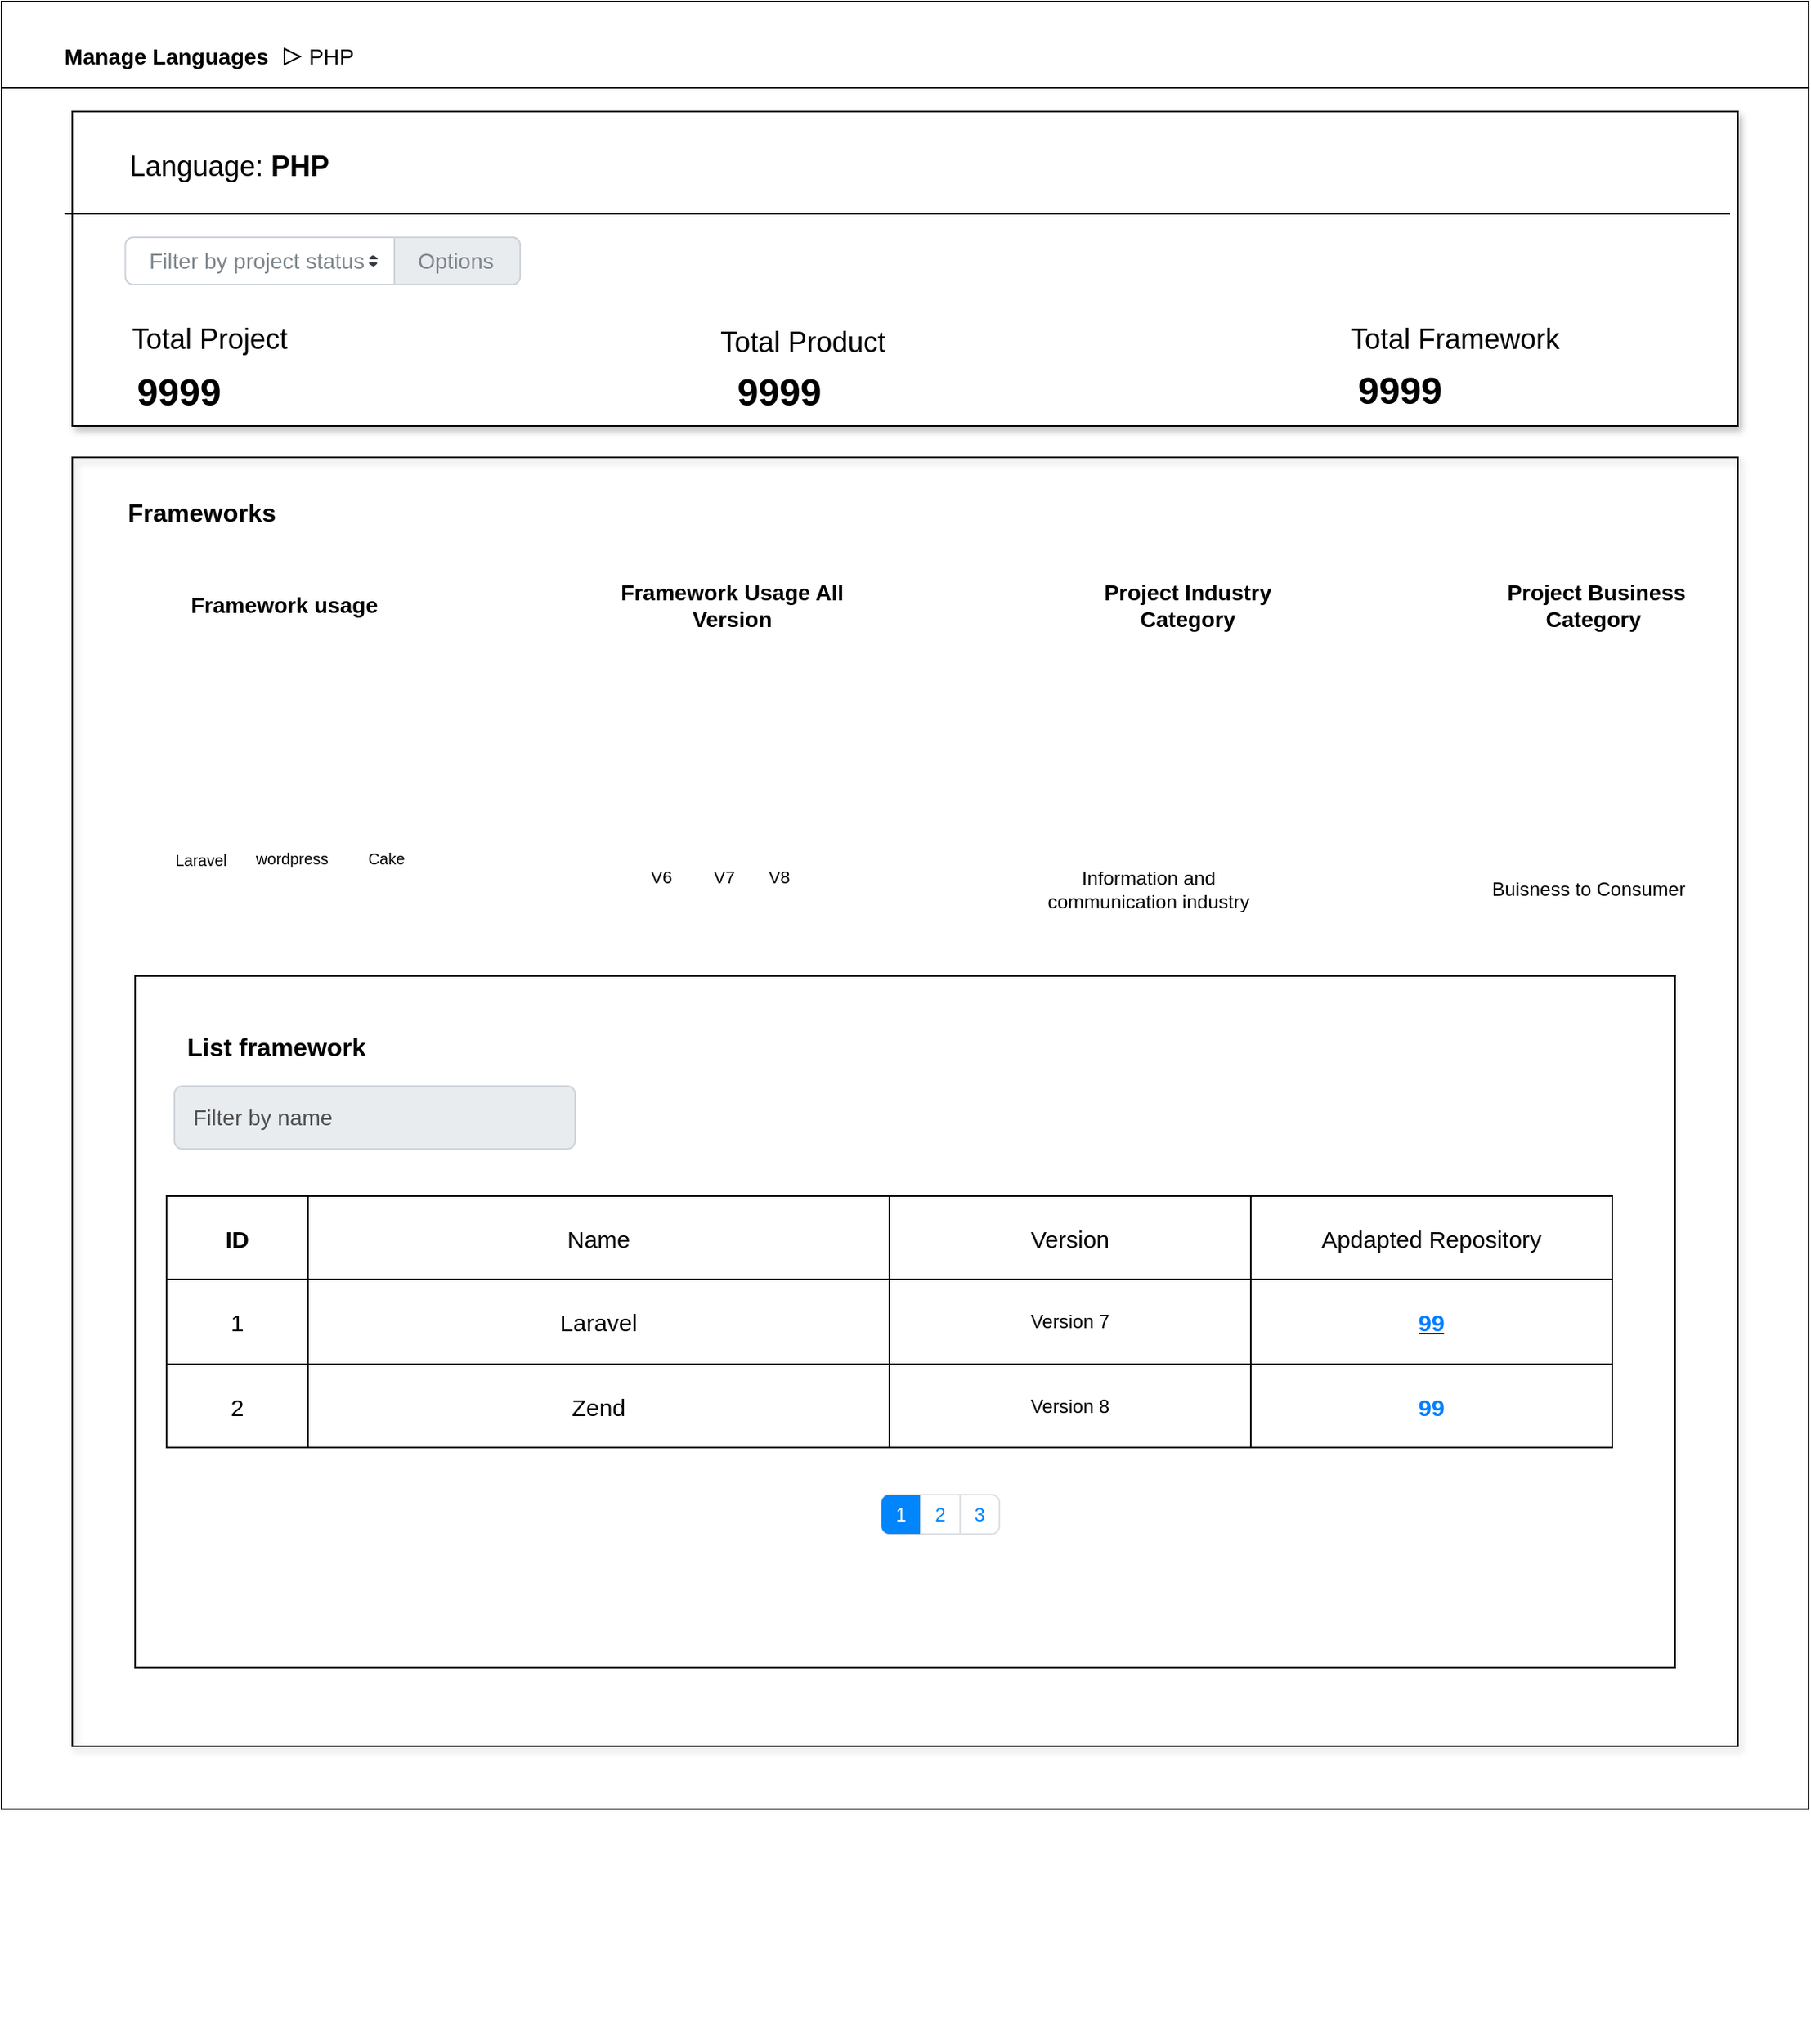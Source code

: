 <mxfile version="17.4.2" type="github">
  <diagram id="MsdERdWF8fqu_pF5vMwh" name="Page-1">
    <mxGraphModel dx="2454" dy="2101" grid="1" gridSize="10" guides="1" tooltips="1" connect="1" arrows="1" fold="1" page="1" pageScale="1" pageWidth="850" pageHeight="1100" math="0" shadow="0">
      <root>
        <mxCell id="0" />
        <mxCell id="1" parent="0" />
        <mxCell id="JQXj3KJYAm5jc1gMzuqt-1" value="" style="whiteSpace=wrap;html=1;aspect=fixed;" parent="1" vertex="1">
          <mxGeometry x="-200" y="-630" width="1150" height="1150" as="geometry" />
        </mxCell>
        <mxCell id="JQXj3KJYAm5jc1gMzuqt-7" value="" style="rounded=0;whiteSpace=wrap;html=1;glass=0;sketch=0;shadow=1;" parent="1" vertex="1">
          <mxGeometry x="-155" y="-560" width="1060" height="200" as="geometry" />
        </mxCell>
        <mxCell id="JQXj3KJYAm5jc1gMzuqt-11" value="" style="line;strokeWidth=1;html=1;perimeter=backbonePerimeter;points=[];outlineConnect=0;fontSize=20;" parent="1" vertex="1">
          <mxGeometry x="-160" y="-500" width="1060" height="10" as="geometry" />
        </mxCell>
        <mxCell id="JQXj3KJYAm5jc1gMzuqt-14" value="Language: &lt;b&gt;PHP&lt;/b&gt;" style="text;html=1;strokeColor=none;fillColor=none;align=center;verticalAlign=middle;whiteSpace=wrap;rounded=0;fontSize=18;" parent="1" vertex="1">
          <mxGeometry x="-175" y="-540" width="240" height="30" as="geometry" />
        </mxCell>
        <mxCell id="JQXj3KJYAm5jc1gMzuqt-16" value="Total Framework" style="text;html=1;strokeColor=none;fillColor=none;align=center;verticalAlign=middle;whiteSpace=wrap;rounded=0;fontSize=18;" parent="1" vertex="1">
          <mxGeometry x="640" y="-430" width="170" height="30" as="geometry" />
        </mxCell>
        <mxCell id="JQXj3KJYAm5jc1gMzuqt-17" value="&lt;h2&gt;&lt;font style=&quot;font-size: 24px&quot;&gt;9999&lt;/font&gt;&lt;/h2&gt;" style="text;html=1;strokeColor=none;fillColor=none;align=center;verticalAlign=middle;whiteSpace=wrap;rounded=0;fontSize=18;" parent="1" vertex="1">
          <mxGeometry x="-117.5" y="-395" width="60" height="25" as="geometry" />
        </mxCell>
        <mxCell id="JQXj3KJYAm5jc1gMzuqt-20" value="&lt;font style=&quot;font-size: 18px&quot;&gt;Total Product&lt;/font&gt;" style="text;html=1;strokeColor=none;fillColor=none;align=center;verticalAlign=middle;whiteSpace=wrap;rounded=0;fontSize=24;" parent="1" vertex="1">
          <mxGeometry x="195" y="-430" width="230" height="30" as="geometry" />
        </mxCell>
        <mxCell id="JQXj3KJYAm5jc1gMzuqt-21" value="&lt;b&gt;&lt;font style=&quot;font-size: 24px&quot;&gt;9999&lt;/font&gt;&lt;/b&gt;" style="text;html=1;strokeColor=none;fillColor=none;align=center;verticalAlign=middle;whiteSpace=wrap;rounded=0;fontSize=18;" parent="1" vertex="1">
          <mxGeometry x="660" y="-397.5" width="60" height="30" as="geometry" />
        </mxCell>
        <mxCell id="JQXj3KJYAm5jc1gMzuqt-30" value="" style="line;strokeWidth=1;html=1;fontSize=24;" parent="1" vertex="1">
          <mxGeometry x="-200" y="-580" width="1150" height="10" as="geometry" />
        </mxCell>
        <mxCell id="JQXj3KJYAm5jc1gMzuqt-31" value="&lt;b&gt;&lt;font style=&quot;font-size: 14px&quot;&gt;Manage Languages&lt;/font&gt;&lt;/b&gt;" style="text;html=1;strokeColor=none;fillColor=none;align=center;verticalAlign=middle;whiteSpace=wrap;rounded=0;fontSize=25;" parent="1" vertex="1">
          <mxGeometry x="-170" y="-610" width="150" height="20" as="geometry" />
        </mxCell>
        <mxCell id="JQXj3KJYAm5jc1gMzuqt-34" value="" style="triangle;whiteSpace=wrap;html=1;fontSize=14;strokeWidth=1;" parent="1" vertex="1">
          <mxGeometry x="-20" y="-600" width="10" height="10" as="geometry" />
        </mxCell>
        <mxCell id="JQXj3KJYAm5jc1gMzuqt-37" value="&lt;font style=&quot;font-size: 14px&quot;&gt;PHP&lt;/font&gt;" style="text;html=1;strokeColor=none;fillColor=none;align=center;verticalAlign=middle;whiteSpace=wrap;rounded=0;fontSize=14;" parent="1" vertex="1">
          <mxGeometry x="-20" y="-610" width="60" height="30" as="geometry" />
        </mxCell>
        <mxCell id="JQXj3KJYAm5jc1gMzuqt-46" value="&lt;b&gt;Framework usage&lt;/b&gt;" style="text;html=1;strokeColor=none;fillColor=none;align=center;verticalAlign=middle;whiteSpace=wrap;rounded=0;shadow=1;glass=0;dashed=0;sketch=0;fontFamily=Helvetica;fontSize=14;fontColor=default;" parent="1" vertex="1">
          <mxGeometry x="-95" y="-261" width="150" height="30" as="geometry" />
        </mxCell>
        <mxCell id="JQXj3KJYAm5jc1gMzuqt-47" value="&lt;font style=&quot;font-size: 10px&quot;&gt;Laravel&lt;/font&gt;" style="text;html=1;strokeColor=none;fillColor=none;align=center;verticalAlign=middle;whiteSpace=wrap;rounded=0;shadow=1;glass=0;dashed=0;sketch=0;fontFamily=Helvetica;fontSize=14;fontColor=default;" parent="1" vertex="1">
          <mxGeometry x="-117.5" y="-100" width="87.5" height="30" as="geometry" />
        </mxCell>
        <mxCell id="JQXj3KJYAm5jc1gMzuqt-48" value="wordpress" style="text;html=1;strokeColor=none;fillColor=none;align=center;verticalAlign=middle;whiteSpace=wrap;rounded=0;shadow=1;glass=0;dashed=0;sketch=0;fontFamily=Helvetica;fontSize=10;fontColor=default;" parent="1" vertex="1">
          <mxGeometry x="-45" y="-100" width="60" height="30" as="geometry" />
        </mxCell>
        <mxCell id="JQXj3KJYAm5jc1gMzuqt-49" value="Cake" style="text;html=1;strokeColor=none;fillColor=none;align=center;verticalAlign=middle;whiteSpace=wrap;rounded=0;shadow=1;glass=0;dashed=0;sketch=0;fontFamily=Helvetica;fontSize=10;fontColor=default;" parent="1" vertex="1">
          <mxGeometry x="15" y="-100" width="60" height="30" as="geometry" />
        </mxCell>
        <mxCell id="JQXj3KJYAm5jc1gMzuqt-53" style="edgeStyle=orthogonalEdgeStyle;rounded=0;orthogonalLoop=1;jettySize=auto;html=1;exitX=0.5;exitY=1;exitDx=0;exitDy=0;fontFamily=Helvetica;fontSize=10;fontColor=default;" parent="1" source="JQXj3KJYAm5jc1gMzuqt-1" target="JQXj3KJYAm5jc1gMzuqt-1" edge="1">
          <mxGeometry relative="1" as="geometry" />
        </mxCell>
        <mxCell id="JQXj3KJYAm5jc1gMzuqt-54" style="edgeStyle=orthogonalEdgeStyle;rounded=0;orthogonalLoop=1;jettySize=auto;html=1;exitX=0.5;exitY=1;exitDx=0;exitDy=0;fontFamily=Helvetica;fontSize=10;fontColor=default;" parent="1" edge="1">
          <mxGeometry relative="1" as="geometry">
            <mxPoint x="370" y="660" as="sourcePoint" />
            <mxPoint x="370" y="660" as="targetPoint" />
          </mxGeometry>
        </mxCell>
        <mxCell id="tPjCyTicIjMmgnpx2Ifn-11" style="edgeStyle=orthogonalEdgeStyle;rounded=0;orthogonalLoop=1;jettySize=auto;html=1;exitX=0.75;exitY=0;exitDx=0;exitDy=0;entryX=0.75;entryY=0;entryDx=0;entryDy=0;fontSize=18;" parent="1" edge="1">
          <mxGeometry relative="1" as="geometry">
            <mxPoint x="805" y="-500" as="sourcePoint" />
            <mxPoint x="805" y="-500" as="targetPoint" />
          </mxGeometry>
        </mxCell>
        <mxCell id="JQXj3KJYAm5jc1gMzuqt-178" value="&lt;font style=&quot;font-size: 16px&quot;&gt;&lt;b&gt;List framework&lt;/b&gt;&lt;/font&gt;" style="text;html=1;strokeColor=none;fillColor=none;align=center;verticalAlign=middle;whiteSpace=wrap;rounded=0;shadow=1;glass=0;dashed=0;labelBackgroundColor=none;labelBorderColor=none;sketch=0;fontFamily=Helvetica;fontSize=15;fontColor=default;" parent="1" vertex="1">
          <mxGeometry x="-100" y="20" width="150" height="30" as="geometry" />
        </mxCell>
        <mxCell id="JQXj3KJYAm5jc1gMzuqt-181" value="Filter by name" style="html=1;shadow=0;dashed=0;shape=mxgraph.bootstrap.rrect;rSize=5;strokeColor=#CED4DA;strokeWidth=1;fillColor=#E9ECEF;fontColor=#505050;whiteSpace=wrap;align=left;verticalAlign=middle;spacingLeft=10;fontSize=14;rounded=0;glass=0;labelBackgroundColor=none;labelBorderColor=none;sketch=0;fontFamily=Helvetica;" parent="1" vertex="1">
          <mxGeometry x="-90" y="60" width="255" height="40" as="geometry" />
        </mxCell>
        <mxCell id="JQXj3KJYAm5jc1gMzuqt-182" value="&lt;b&gt;Frameworks&lt;/b&gt;" style="text;html=1;strokeColor=none;fillColor=none;align=center;verticalAlign=middle;whiteSpace=wrap;rounded=0;shadow=1;glass=0;dashed=0;labelBackgroundColor=none;labelBorderColor=none;sketch=0;fontFamily=Helvetica;fontSize=16;fontColor=default;" parent="1" vertex="1">
          <mxGeometry x="-145" y="-320" width="145" height="30" as="geometry" />
        </mxCell>
        <mxCell id="tPjCyTicIjMmgnpx2Ifn-2" value="&lt;font style=&quot;font-size: 18px&quot;&gt;Total Project&lt;/font&gt;" style="text;html=1;strokeColor=none;fillColor=none;align=center;verticalAlign=middle;whiteSpace=wrap;rounded=0;" parent="1" vertex="1">
          <mxGeometry x="-130" y="-430" width="125" height="30" as="geometry" />
        </mxCell>
        <mxCell id="tPjCyTicIjMmgnpx2Ifn-5" value="&lt;h2&gt;&lt;font style=&quot;font-size: 24px&quot;&gt;9999&lt;/font&gt;&lt;/h2&gt;" style="text;html=1;strokeColor=none;fillColor=none;align=center;verticalAlign=middle;whiteSpace=wrap;rounded=0;fontSize=18;" parent="1" vertex="1">
          <mxGeometry x="265" y="-395" width="60" height="25" as="geometry" />
        </mxCell>
        <mxCell id="tPjCyTicIjMmgnpx2Ifn-12" value="Filter by project status" style="html=1;shadow=0;dashed=0;shape=mxgraph.bootstrap.rrect;rSize=5;strokeColor=#CED4DA;html=1;whiteSpace=wrap;fillColor=#FFFFFF;fontColor=#7D868C;align=left;spacing=15;fontSize=14;rounded=1;" parent="1" vertex="1">
          <mxGeometry x="-121.25" y="-480" width="251.25" height="30" as="geometry" />
        </mxCell>
        <mxCell id="tPjCyTicIjMmgnpx2Ifn-13" value="" style="shape=triangle;direction=south;fillColor=#343A40;strokeColor=none;perimeter=none;rounded=1;fontSize=18;" parent="tPjCyTicIjMmgnpx2Ifn-12" vertex="1">
          <mxGeometry x="1" y="0.5" width="7" height="3" relative="1" as="geometry">
            <mxPoint x="-97" y="1" as="offset" />
          </mxGeometry>
        </mxCell>
        <mxCell id="tPjCyTicIjMmgnpx2Ifn-14" value="" style="shape=triangle;direction=north;fillColor=#343A40;strokeColor=none;perimeter=none;rounded=1;fontSize=18;" parent="tPjCyTicIjMmgnpx2Ifn-12" vertex="1">
          <mxGeometry x="1" y="0.5" width="7" height="3" relative="1" as="geometry">
            <mxPoint x="-97" y="-4" as="offset" />
          </mxGeometry>
        </mxCell>
        <mxCell id="tPjCyTicIjMmgnpx2Ifn-15" value="Options" style="html=1;shadow=0;dashed=0;shape=mxgraph.bootstrap.rightButton;strokeColor=#CED4DA;gradientColor=inherit;fontColor=inherit;fillColor=#E9ECEF;rSize=5;perimeter=none;whiteSpace=wrap;resizeHeight=1;fontSize=14;align=left;spacing=15;rounded=1;" parent="tPjCyTicIjMmgnpx2Ifn-12" vertex="1">
          <mxGeometry x="1" width="80" height="30" relative="1" as="geometry">
            <mxPoint x="-80" as="offset" />
          </mxGeometry>
        </mxCell>
        <mxCell id="tPjCyTicIjMmgnpx2Ifn-26" value="" style="shape=image;html=1;verticalAlign=top;verticalLabelPosition=bottom;labelBackgroundColor=#ffffff;imageAspect=0;aspect=fixed;image=https://cdn0.iconfinder.com/data/icons/20-flat-icons/128/pie-chart.png;rounded=1;fontSize=18;" parent="1" vertex="1">
          <mxGeometry x="-80" y="-220" width="120" height="120" as="geometry" />
        </mxCell>
        <mxCell id="sIGfKdNL2HrPNhz_WMe2-2" value="" style="html=1;shadow=0;dashed=0;shape=mxgraph.bootstrap.rrect;rSize=5;strokeColor=#DEE2E6;html=1;whiteSpace=wrap;fillColor=#ffffff;fontColor=#0085FC;" vertex="1" parent="1">
          <mxGeometry x="360" y="320" width="75" height="25" as="geometry" />
        </mxCell>
        <mxCell id="sIGfKdNL2HrPNhz_WMe2-3" value="1" style="strokeColor=inherit;fillColor=inherit;gradientColor=inherit;html=1;shadow=0;dashed=0;shape=mxgraph.bootstrap.leftButton;rSize=5;perimeter=none;whiteSpace=wrap;resizeHeight=1;fillColor=#0085FC;strokeColor=none;fontColor=#ffffff;fontSize=12;" vertex="1" parent="sIGfKdNL2HrPNhz_WMe2-2">
          <mxGeometry width="25" height="25" relative="1" as="geometry" />
        </mxCell>
        <mxCell id="sIGfKdNL2HrPNhz_WMe2-4" value="2" style="strokeColor=inherit;fillColor=inherit;gradientColor=inherit;fontColor=inherit;html=1;shadow=0;dashed=0;perimeter=none;whiteSpace=wrap;resizeHeight=1;fontSize=12;" vertex="1" parent="sIGfKdNL2HrPNhz_WMe2-2">
          <mxGeometry width="25" height="25" relative="1" as="geometry">
            <mxPoint x="25" as="offset" />
          </mxGeometry>
        </mxCell>
        <mxCell id="sIGfKdNL2HrPNhz_WMe2-5" value="3" style="strokeColor=inherit;fillColor=inherit;gradientColor=inherit;fontColor=inherit;html=1;shadow=0;dashed=0;shape=mxgraph.bootstrap.rightButton;rSize=5;perimeter=none;whiteSpace=wrap;resizeHeight=1;fontSize=12;" vertex="1" parent="sIGfKdNL2HrPNhz_WMe2-2">
          <mxGeometry x="1" width="25" height="25" relative="1" as="geometry">
            <mxPoint x="-25" as="offset" />
          </mxGeometry>
        </mxCell>
        <mxCell id="sIGfKdNL2HrPNhz_WMe2-75" value="" style="shape=table;startSize=0;container=1;collapsible=0;childLayout=tableLayout;sketch=0;fillColor=none;" vertex="1" parent="1">
          <mxGeometry x="-95" y="130" width="920" height="160" as="geometry" />
        </mxCell>
        <mxCell id="sIGfKdNL2HrPNhz_WMe2-76" value="" style="shape=tableRow;horizontal=0;startSize=0;swimlaneHead=0;swimlaneBody=0;top=0;left=0;bottom=0;right=0;collapsible=0;dropTarget=0;fillColor=none;points=[[0,0.5],[1,0.5]];portConstraint=eastwest;sketch=0;" vertex="1" parent="sIGfKdNL2HrPNhz_WMe2-75">
          <mxGeometry width="920" height="53" as="geometry" />
        </mxCell>
        <mxCell id="sIGfKdNL2HrPNhz_WMe2-77" value="&lt;b&gt;&lt;font style=&quot;font-size: 15px&quot;&gt;ID&lt;/font&gt;&lt;/b&gt;" style="shape=partialRectangle;html=1;whiteSpace=wrap;connectable=0;overflow=hidden;fillColor=none;top=0;left=0;bottom=0;right=0;pointerEvents=1;sketch=0;" vertex="1" parent="sIGfKdNL2HrPNhz_WMe2-76">
          <mxGeometry width="90" height="53" as="geometry">
            <mxRectangle width="90" height="53" as="alternateBounds" />
          </mxGeometry>
        </mxCell>
        <mxCell id="sIGfKdNL2HrPNhz_WMe2-78" value="&lt;font style=&quot;font-size: 15px&quot;&gt;Name&lt;/font&gt;" style="shape=partialRectangle;html=1;whiteSpace=wrap;connectable=0;overflow=hidden;fillColor=none;top=0;left=0;bottom=0;right=0;pointerEvents=1;sketch=0;" vertex="1" parent="sIGfKdNL2HrPNhz_WMe2-76">
          <mxGeometry x="90" width="370" height="53" as="geometry">
            <mxRectangle width="370" height="53" as="alternateBounds" />
          </mxGeometry>
        </mxCell>
        <mxCell id="sIGfKdNL2HrPNhz_WMe2-79" value="&lt;font style=&quot;font-size: 15px&quot;&gt;Version&lt;/font&gt;" style="shape=partialRectangle;html=1;whiteSpace=wrap;connectable=0;overflow=hidden;fillColor=none;top=0;left=0;bottom=0;right=0;pointerEvents=1;sketch=0;" vertex="1" parent="sIGfKdNL2HrPNhz_WMe2-76">
          <mxGeometry x="460" width="230" height="53" as="geometry">
            <mxRectangle width="230" height="53" as="alternateBounds" />
          </mxGeometry>
        </mxCell>
        <mxCell id="sIGfKdNL2HrPNhz_WMe2-80" value="&lt;font style=&quot;font-size: 15px&quot;&gt;Apdapted Repository&lt;/font&gt;" style="shape=partialRectangle;html=1;whiteSpace=wrap;connectable=0;overflow=hidden;fillColor=none;top=0;left=0;bottom=0;right=0;pointerEvents=1;sketch=0;" vertex="1" parent="sIGfKdNL2HrPNhz_WMe2-76">
          <mxGeometry x="690" width="230" height="53" as="geometry">
            <mxRectangle width="230" height="53" as="alternateBounds" />
          </mxGeometry>
        </mxCell>
        <mxCell id="sIGfKdNL2HrPNhz_WMe2-81" value="" style="shape=tableRow;horizontal=0;startSize=0;swimlaneHead=0;swimlaneBody=0;top=0;left=0;bottom=0;right=0;collapsible=0;dropTarget=0;fillColor=none;points=[[0,0.5],[1,0.5]];portConstraint=eastwest;sketch=0;" vertex="1" parent="sIGfKdNL2HrPNhz_WMe2-75">
          <mxGeometry y="53" width="920" height="54" as="geometry" />
        </mxCell>
        <mxCell id="sIGfKdNL2HrPNhz_WMe2-82" value="&lt;font style=&quot;font-size: 15px&quot;&gt;1&lt;/font&gt;" style="shape=partialRectangle;html=1;whiteSpace=wrap;connectable=0;overflow=hidden;fillColor=none;top=0;left=0;bottom=0;right=0;pointerEvents=1;sketch=0;" vertex="1" parent="sIGfKdNL2HrPNhz_WMe2-81">
          <mxGeometry width="90" height="54" as="geometry">
            <mxRectangle width="90" height="54" as="alternateBounds" />
          </mxGeometry>
        </mxCell>
        <mxCell id="sIGfKdNL2HrPNhz_WMe2-83" value="&lt;font style=&quot;font-size: 15px&quot;&gt;Laravel&lt;/font&gt;" style="shape=partialRectangle;html=1;whiteSpace=wrap;connectable=0;overflow=hidden;fillColor=none;top=0;left=0;bottom=0;right=0;pointerEvents=1;sketch=0;" vertex="1" parent="sIGfKdNL2HrPNhz_WMe2-81">
          <mxGeometry x="90" width="370" height="54" as="geometry">
            <mxRectangle width="370" height="54" as="alternateBounds" />
          </mxGeometry>
        </mxCell>
        <mxCell id="sIGfKdNL2HrPNhz_WMe2-84" value="Version 7" style="shape=partialRectangle;html=1;whiteSpace=wrap;connectable=0;overflow=hidden;fillColor=none;top=0;left=0;bottom=0;right=0;pointerEvents=1;sketch=0;" vertex="1" parent="sIGfKdNL2HrPNhz_WMe2-81">
          <mxGeometry x="460" width="230" height="54" as="geometry">
            <mxRectangle width="230" height="54" as="alternateBounds" />
          </mxGeometry>
        </mxCell>
        <mxCell id="sIGfKdNL2HrPNhz_WMe2-85" value="&lt;b&gt;&lt;u style=&quot;background-color: rgb(255 , 255 , 255)&quot;&gt;&lt;font color=&quot;#007fff&quot; style=&quot;font-size: 15px&quot;&gt;99&lt;/font&gt;&lt;/u&gt;&lt;/b&gt;" style="shape=partialRectangle;html=1;whiteSpace=wrap;connectable=0;overflow=hidden;fillColor=none;top=0;left=0;bottom=0;right=0;pointerEvents=1;sketch=0;" vertex="1" parent="sIGfKdNL2HrPNhz_WMe2-81">
          <mxGeometry x="690" width="230" height="54" as="geometry">
            <mxRectangle width="230" height="54" as="alternateBounds" />
          </mxGeometry>
        </mxCell>
        <mxCell id="sIGfKdNL2HrPNhz_WMe2-86" value="" style="shape=tableRow;horizontal=0;startSize=0;swimlaneHead=0;swimlaneBody=0;top=0;left=0;bottom=0;right=0;collapsible=0;dropTarget=0;fillColor=none;points=[[0,0.5],[1,0.5]];portConstraint=eastwest;sketch=0;" vertex="1" parent="sIGfKdNL2HrPNhz_WMe2-75">
          <mxGeometry y="107" width="920" height="53" as="geometry" />
        </mxCell>
        <mxCell id="sIGfKdNL2HrPNhz_WMe2-87" value="&lt;font style=&quot;font-size: 15px&quot;&gt;2&lt;/font&gt;" style="shape=partialRectangle;html=1;whiteSpace=wrap;connectable=0;overflow=hidden;fillColor=none;top=0;left=0;bottom=0;right=0;pointerEvents=1;sketch=0;" vertex="1" parent="sIGfKdNL2HrPNhz_WMe2-86">
          <mxGeometry width="90" height="53" as="geometry">
            <mxRectangle width="90" height="53" as="alternateBounds" />
          </mxGeometry>
        </mxCell>
        <mxCell id="sIGfKdNL2HrPNhz_WMe2-88" value="&lt;font style=&quot;font-size: 15px&quot;&gt;Zend&lt;/font&gt;" style="shape=partialRectangle;html=1;whiteSpace=wrap;connectable=0;overflow=hidden;fillColor=none;top=0;left=0;bottom=0;right=0;pointerEvents=1;sketch=0;" vertex="1" parent="sIGfKdNL2HrPNhz_WMe2-86">
          <mxGeometry x="90" width="370" height="53" as="geometry">
            <mxRectangle width="370" height="53" as="alternateBounds" />
          </mxGeometry>
        </mxCell>
        <mxCell id="sIGfKdNL2HrPNhz_WMe2-89" value="&lt;span&gt;Version 8&lt;/span&gt;" style="shape=partialRectangle;html=1;whiteSpace=wrap;connectable=0;overflow=hidden;fillColor=none;top=0;left=0;bottom=0;right=0;pointerEvents=1;sketch=0;" vertex="1" parent="sIGfKdNL2HrPNhz_WMe2-86">
          <mxGeometry x="460" width="230" height="53" as="geometry">
            <mxRectangle width="230" height="53" as="alternateBounds" />
          </mxGeometry>
        </mxCell>
        <mxCell id="sIGfKdNL2HrPNhz_WMe2-90" value="&lt;b&gt;&lt;font color=&quot;#007fff&quot; style=&quot;font-size: 15px&quot;&gt;99&lt;/font&gt;&lt;/b&gt;" style="shape=partialRectangle;html=1;whiteSpace=wrap;connectable=0;overflow=hidden;fillColor=none;top=0;left=0;bottom=0;right=0;pointerEvents=1;sketch=0;" vertex="1" parent="sIGfKdNL2HrPNhz_WMe2-86">
          <mxGeometry x="690" width="230" height="53" as="geometry">
            <mxRectangle width="230" height="53" as="alternateBounds" />
          </mxGeometry>
        </mxCell>
        <mxCell id="sIGfKdNL2HrPNhz_WMe2-93" value="" style="shape=image;html=1;verticalAlign=top;verticalLabelPosition=bottom;labelBackgroundColor=#ffffff;imageAspect=0;aspect=fixed;image=https://cdn0.iconfinder.com/data/icons/20-flat-icons/128/pie-chart.png;rounded=1;fontSize=18;" vertex="1" parent="1">
          <mxGeometry x="205" y="-210" width="120" height="120" as="geometry" />
        </mxCell>
        <mxCell id="sIGfKdNL2HrPNhz_WMe2-94" value="" style="shape=image;html=1;verticalAlign=top;verticalLabelPosition=bottom;labelBackgroundColor=#ffffff;imageAspect=0;aspect=fixed;image=https://cdn0.iconfinder.com/data/icons/20-flat-icons/128/pie-chart.png;rounded=1;fontSize=18;" vertex="1" parent="1">
          <mxGeometry x="480" y="-210" width="120" height="120" as="geometry" />
        </mxCell>
        <mxCell id="sIGfKdNL2HrPNhz_WMe2-95" value="" style="shape=image;html=1;verticalAlign=top;verticalLabelPosition=bottom;labelBackgroundColor=#ffffff;imageAspect=0;aspect=fixed;image=https://cdn0.iconfinder.com/data/icons/20-flat-icons/128/pie-chart.png;rounded=1;fontSize=18;" vertex="1" parent="1">
          <mxGeometry x="750" y="-210" width="120" height="120" as="geometry" />
        </mxCell>
        <mxCell id="sIGfKdNL2HrPNhz_WMe2-98" value="" style="shape=image;html=1;verticalAlign=top;verticalLabelPosition=bottom;labelBackgroundColor=#ffffff;imageAspect=0;aspect=fixed;image=https://cdn2.iconfinder.com/data/icons/font-awesome/1792/sort-128.png;sketch=0;fontSize=15;fontColor=#007FFF;fillColor=none;" vertex="1" parent="1">
          <mxGeometry x="780" y="150" width="20" height="20" as="geometry" />
        </mxCell>
        <mxCell id="sIGfKdNL2HrPNhz_WMe2-100" value="&lt;b&gt;Framework Usage All Version&lt;/b&gt;" style="text;html=1;strokeColor=none;fillColor=none;align=center;verticalAlign=middle;whiteSpace=wrap;rounded=0;shadow=1;glass=0;dashed=0;sketch=0;fontFamily=Helvetica;fontSize=14;fontColor=default;" vertex="1" parent="1">
          <mxGeometry x="190" y="-261" width="150" height="30" as="geometry" />
        </mxCell>
        <mxCell id="sIGfKdNL2HrPNhz_WMe2-101" value="&lt;b&gt;Project Industry Category&lt;/b&gt;" style="text;html=1;strokeColor=none;fillColor=none;align=center;verticalAlign=middle;whiteSpace=wrap;rounded=0;shadow=1;glass=0;dashed=0;sketch=0;fontFamily=Helvetica;fontSize=14;fontColor=default;" vertex="1" parent="1">
          <mxGeometry x="480" y="-261" width="150" height="30" as="geometry" />
        </mxCell>
        <mxCell id="sIGfKdNL2HrPNhz_WMe2-102" value="&lt;b&gt;Project Business Category&amp;nbsp;&lt;/b&gt;" style="text;html=1;strokeColor=none;fillColor=none;align=center;verticalAlign=middle;whiteSpace=wrap;rounded=0;shadow=1;glass=0;dashed=0;sketch=0;fontFamily=Helvetica;fontSize=14;fontColor=default;" vertex="1" parent="1">
          <mxGeometry x="740" y="-261" width="150" height="30" as="geometry" />
        </mxCell>
        <mxCell id="sIGfKdNL2HrPNhz_WMe2-103" value="&lt;font color=&quot;#000000&quot; size=&quot;1&quot;&gt;&lt;span style=&quot;font-size: 11px&quot;&gt;V6&lt;/span&gt;&lt;/font&gt;" style="text;html=1;strokeColor=none;fillColor=none;align=center;verticalAlign=middle;whiteSpace=wrap;rounded=0;labelBackgroundColor=#FFFFFF;sketch=0;fontSize=15;fontColor=#007FFF;" vertex="1" parent="1">
          <mxGeometry x="190" y="-90" width="60" height="30" as="geometry" />
        </mxCell>
        <mxCell id="sIGfKdNL2HrPNhz_WMe2-105" value="&lt;font style=&quot;font-size: 11px&quot; color=&quot;#000000&quot;&gt;V8&lt;/font&gt;" style="text;html=1;strokeColor=none;fillColor=none;align=center;verticalAlign=middle;whiteSpace=wrap;rounded=0;labelBackgroundColor=#FFFFFF;sketch=0;fontSize=15;fontColor=#007FFF;" vertex="1" parent="1">
          <mxGeometry x="265" y="-90" width="60" height="30" as="geometry" />
        </mxCell>
        <mxCell id="sIGfKdNL2HrPNhz_WMe2-107" style="edgeStyle=orthogonalEdgeStyle;rounded=0;orthogonalLoop=1;jettySize=auto;html=1;exitX=0.5;exitY=1;exitDx=0;exitDy=0;fontSize=11;fontColor=#000000;" edge="1" parent="1" source="sIGfKdNL2HrPNhz_WMe2-105" target="sIGfKdNL2HrPNhz_WMe2-105">
          <mxGeometry relative="1" as="geometry" />
        </mxCell>
        <mxCell id="sIGfKdNL2HrPNhz_WMe2-108" value="&lt;font color=&quot;#000000&quot;&gt;&lt;span style=&quot;font-size: 11px&quot;&gt;V7&lt;/span&gt;&lt;/font&gt;" style="text;html=1;strokeColor=none;fillColor=none;align=center;verticalAlign=middle;whiteSpace=wrap;rounded=0;labelBackgroundColor=#FFFFFF;sketch=0;fontSize=15;fontColor=#007FFF;" vertex="1" parent="1">
          <mxGeometry x="230" y="-90" width="60" height="30" as="geometry" />
        </mxCell>
        <mxCell id="sIGfKdNL2HrPNhz_WMe2-110" value="&lt;span style=&quot;font-size: 12.24px ; text-align: left ; background-color: rgb(255 , 255 , 255)&quot;&gt;Buisness to Consumer&lt;/span&gt;" style="text;html=1;strokeColor=none;fillColor=none;align=center;verticalAlign=middle;whiteSpace=wrap;rounded=0;labelBackgroundColor=#FFFFFF;sketch=0;fontSize=11;fontColor=#000000;" vertex="1" parent="1">
          <mxGeometry x="740" y="-80" width="140" height="30" as="geometry" />
        </mxCell>
        <mxCell id="sIGfKdNL2HrPNhz_WMe2-111" style="edgeStyle=orthogonalEdgeStyle;rounded=0;orthogonalLoop=1;jettySize=auto;html=1;exitX=0.5;exitY=1;exitDx=0;exitDy=0;fontFamily=Helvetica;fontSize=11;fontColor=#000000;" edge="1" parent="1" source="sIGfKdNL2HrPNhz_WMe2-110" target="sIGfKdNL2HrPNhz_WMe2-110">
          <mxGeometry relative="1" as="geometry" />
        </mxCell>
        <mxCell id="sIGfKdNL2HrPNhz_WMe2-112" value="&lt;span style=&quot;font-size: 12.24px ; text-align: left ; background-color: rgb(255 , 255 , 255)&quot;&gt;Information and communication industry&lt;/span&gt;" style="text;html=1;strokeColor=none;fillColor=none;align=center;verticalAlign=middle;whiteSpace=wrap;rounded=0;labelBackgroundColor=#FFFFFF;sketch=0;fontSize=11;fontColor=#000000;" vertex="1" parent="1">
          <mxGeometry x="460" y="-80" width="140" height="30" as="geometry" />
        </mxCell>
        <mxCell id="sIGfKdNL2HrPNhz_WMe2-113" value="" style="rounded=0;whiteSpace=wrap;html=1;labelBackgroundColor=#FFFFFF;sketch=0;fontFamily=Helvetica;fontSize=11;fontColor=#000000;fillColor=none;" vertex="1" parent="1">
          <mxGeometry x="-115" y="-10" width="980" height="440" as="geometry" />
        </mxCell>
        <mxCell id="sIGfKdNL2HrPNhz_WMe2-114" value="" style="rounded=0;whiteSpace=wrap;html=1;labelBackgroundColor=#FFFFFF;sketch=0;fontFamily=Helvetica;fontSize=11;fontColor=#000000;fillColor=none;shadow=1;" vertex="1" parent="1">
          <mxGeometry x="-155" y="-340" width="1060" height="820" as="geometry" />
        </mxCell>
      </root>
    </mxGraphModel>
  </diagram>
</mxfile>
